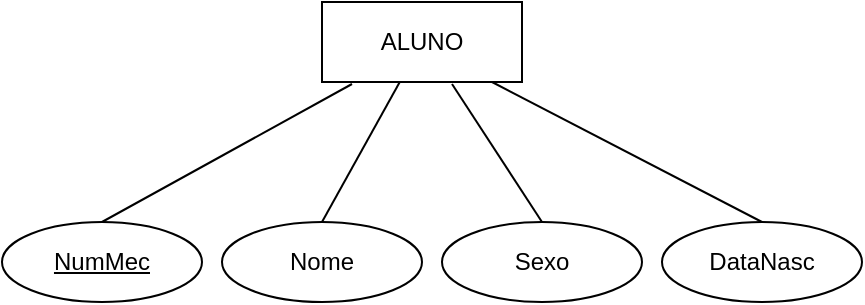 <mxfile version="24.7.14">
  <diagram name="Página-1" id="5pwruqKV92tOsJ-omsdZ">
    <mxGraphModel dx="1194" dy="750" grid="1" gridSize="10" guides="1" tooltips="1" connect="1" arrows="1" fold="1" page="1" pageScale="1" pageWidth="827" pageHeight="1169" math="0" shadow="0">
      <root>
        <mxCell id="0" />
        <mxCell id="1" parent="0" />
        <mxCell id="fi5kjaB15t_LKdDZMwA9-2" value="ALUNO" style="whiteSpace=wrap;html=1;align=center;" vertex="1" parent="1">
          <mxGeometry x="359" y="40" width="100" height="40" as="geometry" />
        </mxCell>
        <mxCell id="fi5kjaB15t_LKdDZMwA9-3" value="NumMec" style="ellipse;whiteSpace=wrap;html=1;align=center;fontStyle=4;" vertex="1" parent="1">
          <mxGeometry x="199" y="150" width="100" height="40" as="geometry" />
        </mxCell>
        <mxCell id="fi5kjaB15t_LKdDZMwA9-4" value="Nome" style="ellipse;whiteSpace=wrap;html=1;align=center;" vertex="1" parent="1">
          <mxGeometry x="309" y="150" width="100" height="40" as="geometry" />
        </mxCell>
        <mxCell id="fi5kjaB15t_LKdDZMwA9-5" value="Sexo" style="ellipse;whiteSpace=wrap;html=1;align=center;" vertex="1" parent="1">
          <mxGeometry x="419" y="150" width="100" height="40" as="geometry" />
        </mxCell>
        <mxCell id="fi5kjaB15t_LKdDZMwA9-6" value="DataNasc" style="ellipse;whiteSpace=wrap;html=1;align=center;" vertex="1" parent="1">
          <mxGeometry x="529" y="150" width="100" height="40" as="geometry" />
        </mxCell>
        <mxCell id="fi5kjaB15t_LKdDZMwA9-7" value="" style="endArrow=none;html=1;rounded=0;exitX=0.15;exitY=1.025;exitDx=0;exitDy=0;entryX=0.5;entryY=0;entryDx=0;entryDy=0;exitPerimeter=0;" edge="1" parent="1" source="fi5kjaB15t_LKdDZMwA9-2" target="fi5kjaB15t_LKdDZMwA9-3">
          <mxGeometry relative="1" as="geometry">
            <mxPoint x="369" y="220" as="sourcePoint" />
            <mxPoint x="529" y="220" as="targetPoint" />
          </mxGeometry>
        </mxCell>
        <mxCell id="fi5kjaB15t_LKdDZMwA9-8" value="" style="endArrow=none;html=1;rounded=0;entryX=0.5;entryY=0;entryDx=0;entryDy=0;" edge="1" parent="1" source="fi5kjaB15t_LKdDZMwA9-2" target="fi5kjaB15t_LKdDZMwA9-4">
          <mxGeometry relative="1" as="geometry">
            <mxPoint x="409" y="70" as="sourcePoint" />
            <mxPoint x="249" y="160" as="targetPoint" />
          </mxGeometry>
        </mxCell>
        <mxCell id="fi5kjaB15t_LKdDZMwA9-9" value="" style="endArrow=none;html=1;rounded=0;exitX=0.65;exitY=1.025;exitDx=0;exitDy=0;entryX=0.5;entryY=0;entryDx=0;entryDy=0;exitPerimeter=0;" edge="1" parent="1" source="fi5kjaB15t_LKdDZMwA9-2" target="fi5kjaB15t_LKdDZMwA9-5">
          <mxGeometry relative="1" as="geometry">
            <mxPoint x="559" y="220" as="sourcePoint" />
            <mxPoint x="389" y="300" as="targetPoint" />
          </mxGeometry>
        </mxCell>
        <mxCell id="fi5kjaB15t_LKdDZMwA9-10" value="" style="endArrow=none;html=1;rounded=0;exitX=0.85;exitY=1;exitDx=0;exitDy=0;entryX=0.5;entryY=0;entryDx=0;entryDy=0;exitPerimeter=0;" edge="1" parent="1" source="fi5kjaB15t_LKdDZMwA9-2" target="fi5kjaB15t_LKdDZMwA9-6">
          <mxGeometry relative="1" as="geometry">
            <mxPoint x="439" y="100" as="sourcePoint" />
            <mxPoint x="269" y="180" as="targetPoint" />
          </mxGeometry>
        </mxCell>
      </root>
    </mxGraphModel>
  </diagram>
</mxfile>
